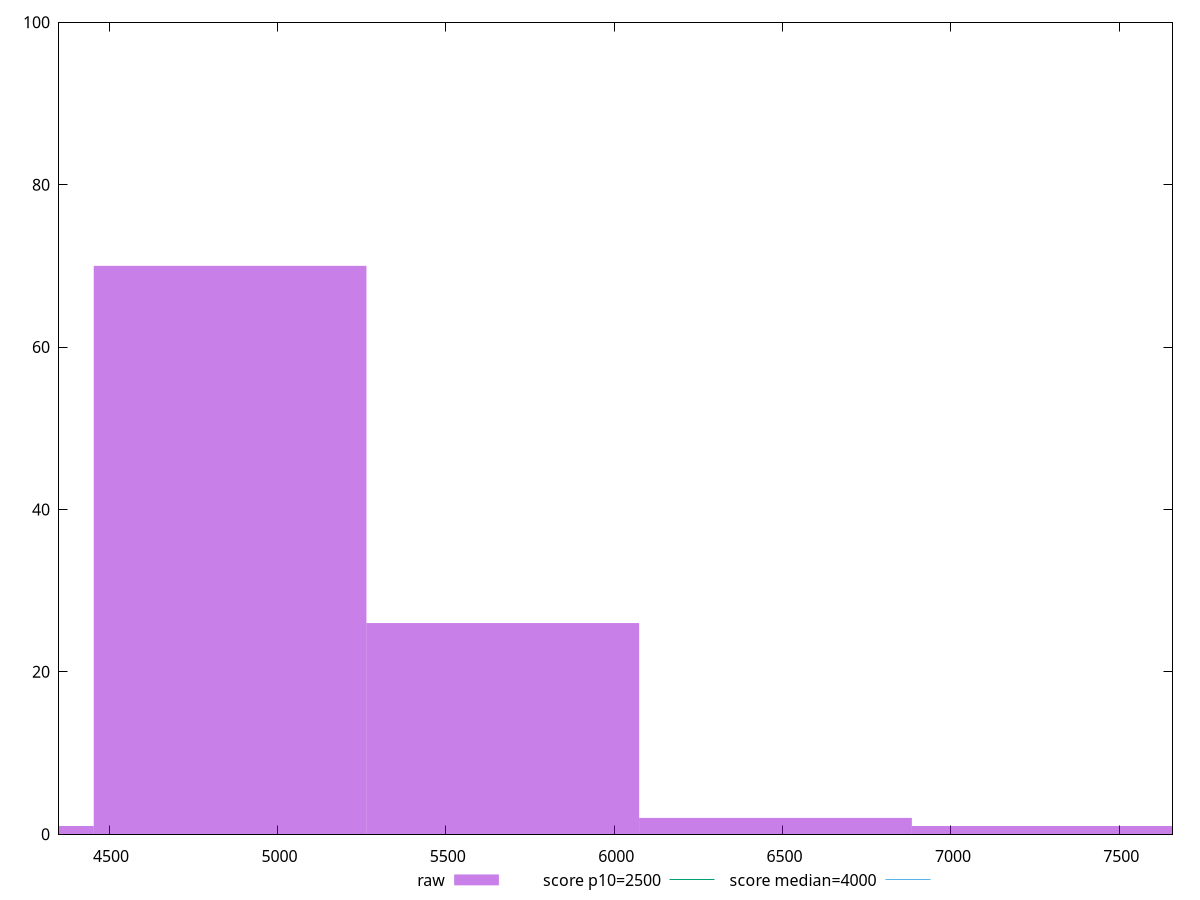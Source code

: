 reset

$raw <<EOF
4049.3770377250507 1
5669.127852815071 26
4859.252445270061 70
6479.003260360081 2
7288.878667905092 1
EOF

set key outside below
set boxwidth 809.8754075450101
set xrange [4351.2035:7657.998]
set yrange [0:100]
set trange [0:100]
set style fill transparent solid 0.5 noborder

set parametric
set terminal svg size 640, 490 enhanced background rgb 'white'
set output "report_00015_2021-02-09T16-11-33.973Z/largest-contentful-paint/samples/pages+cached+noadtech+nomedia+nocss/raw/histogram.svg"

plot $raw title "raw" with boxes, \
     2500,t title "score p10=2500", \
     4000,t title "score median=4000"

reset
